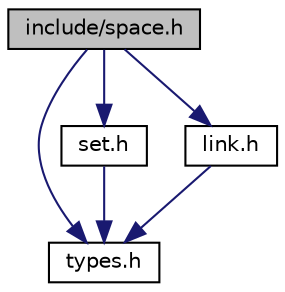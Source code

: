 digraph "include/space.h"
{
 // LATEX_PDF_SIZE
  edge [fontname="Helvetica",fontsize="10",labelfontname="Helvetica",labelfontsize="10"];
  node [fontname="Helvetica",fontsize="10",shape=record];
  Node1 [label="include/space.h",height=0.2,width=0.4,color="black", fillcolor="grey75", style="filled", fontcolor="black",tooltip="It defines a space."];
  Node1 -> Node2 [color="midnightblue",fontsize="10",style="solid"];
  Node2 [label="types.h",height=0.2,width=0.4,color="black", fillcolor="white", style="filled",URL="$types_8h.html",tooltip="It defines common types."];
  Node1 -> Node3 [color="midnightblue",fontsize="10",style="solid"];
  Node3 [label="set.h",height=0.2,width=0.4,color="black", fillcolor="white", style="filled",URL="$set_8h.html",tooltip="It defines the header of set."];
  Node3 -> Node2 [color="midnightblue",fontsize="10",style="solid"];
  Node1 -> Node4 [color="midnightblue",fontsize="10",style="solid"];
  Node4 [label="link.h",height=0.2,width=0.4,color="black", fillcolor="white", style="filled",URL="$link_8h.html",tooltip="It defines a Link."];
  Node4 -> Node2 [color="midnightblue",fontsize="10",style="solid"];
}

